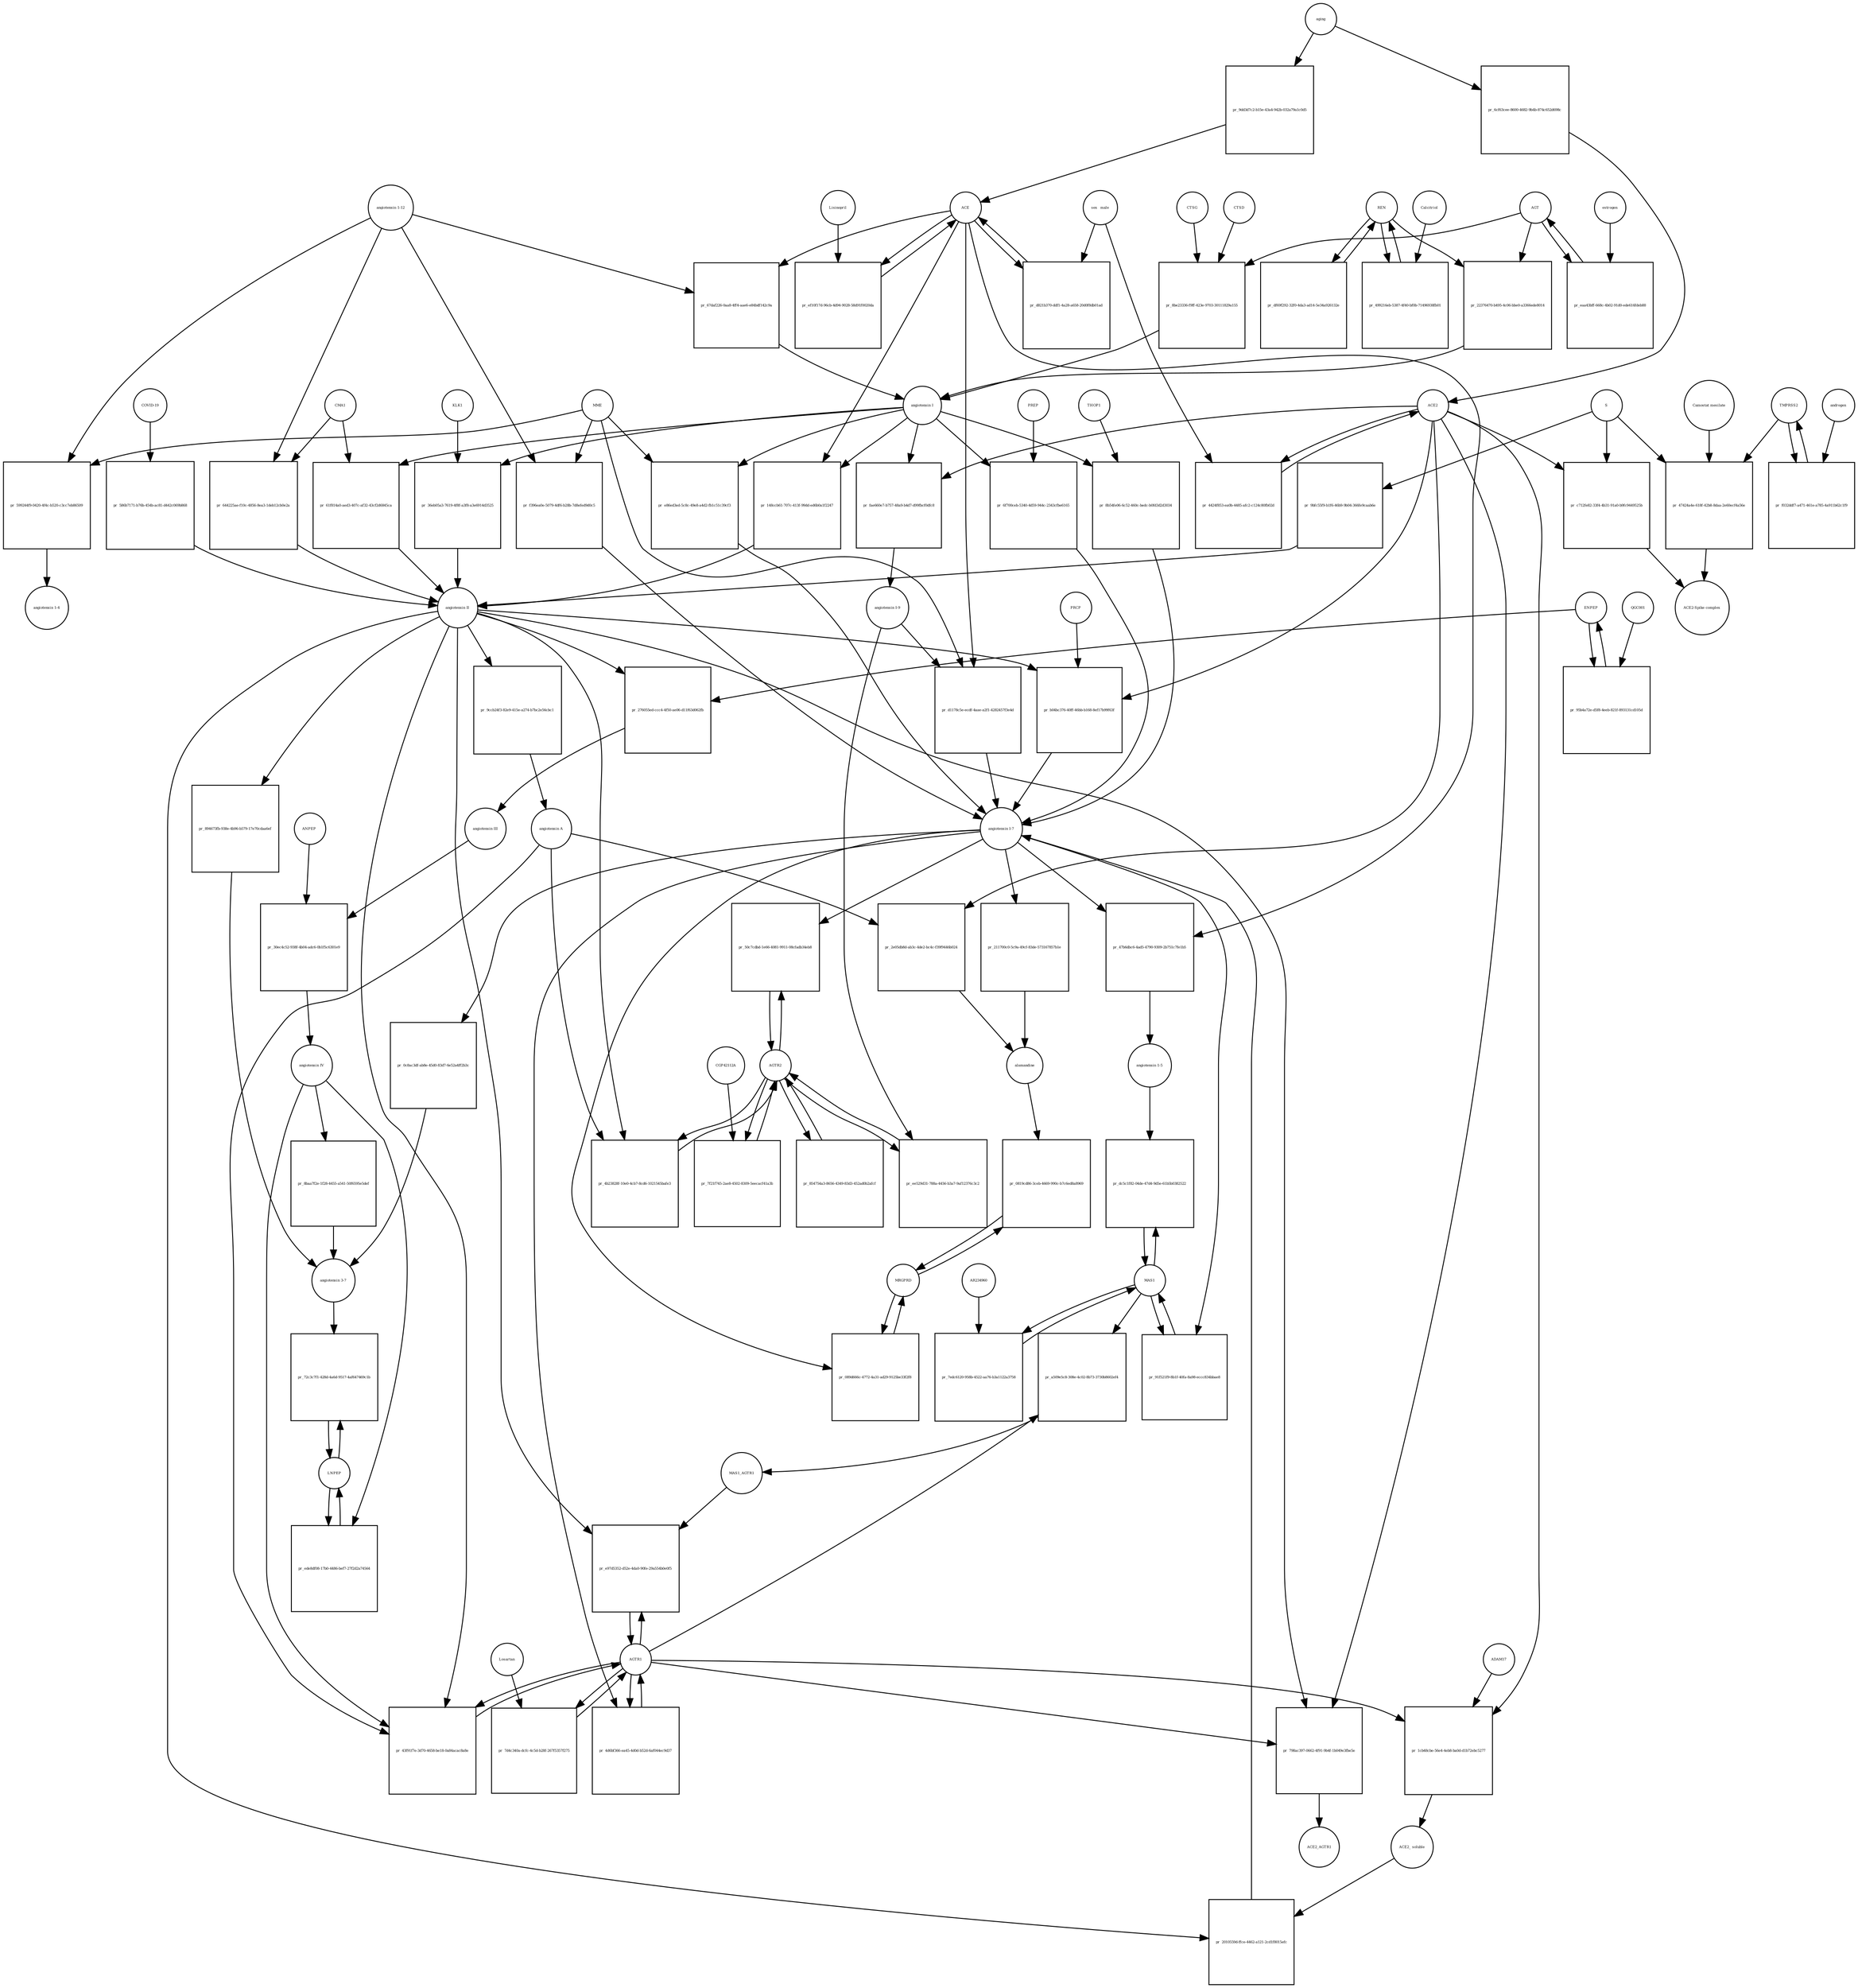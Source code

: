 strict digraph  {
"angiotensin I" [annotation="urn_miriam_obo.chebi_CHEBI%3A2718", bipartite=0, cls="simple chemical", fontsize=4, label="angiotensin I", shape=circle];
"pr_148ccb61-707c-413f-99dd-ed6b0a1f2247" [annotation="", bipartite=1, cls=process, fontsize=4, label="pr_148ccb61-707c-413f-99dd-ed6b0a1f2247", shape=square];
"angiotensin II" [annotation="urn_miriam_obo.chebi_CHEBI%3A2718", bipartite=0, cls="simple chemical", fontsize=4, label="angiotensin II", shape=circle];
ACE [annotation="urn_miriam_hgnc_HGNC%3A2707", bipartite=0, cls=macromolecule, fontsize=4, label=ACE, shape=circle];
"pr_fae660e7-b757-48a9-b4d7-d99fbcf0dfc8" [annotation="", bipartite=1, cls=process, fontsize=4, label="pr_fae660e7-b757-48a9-b4d7-d99fbcf0dfc8", shape=square];
"angiotensin I-9" [annotation="urn_miriam_obo.chebi_CHEBI%3A80128", bipartite=0, cls="simple chemical", fontsize=4, label="angiotensin I-9", shape=circle];
ACE2 [annotation="urn_miriam_hgnc_HGNC%3A13557", bipartite=0, cls=macromolecule, fontsize=4, label=ACE2, shape=circle];
"pr_d1178c5e-ecdf-4aae-a2f1-4282457f3e4d" [annotation="", bipartite=1, cls=process, fontsize=4, label="pr_d1178c5e-ecdf-4aae-a2f1-4282457f3e4d", shape=square];
"angiotensin I-7" [annotation="urn_miriam_obo.chebi_CHEBI%3A55438", bipartite=0, cls="simple chemical", fontsize=4, label="angiotensin I-7", shape=circle];
MME [annotation="urn_miriam_hgnc_HGNC%3A7154", bipartite=0, cls=macromolecule, fontsize=4, label=MME, shape=circle];
"pr_b04bc376-40ff-46bb-b168-8ef17b99f63f" [annotation="", bipartite=1, cls=process, fontsize=4, label="pr_b04bc376-40ff-46bb-b168-8ef17b99f63f", shape=square];
PRCP [annotation="urn_miriam_hgnc_HGNC%3A9344", bipartite=0, cls=macromolecule, fontsize=4, label=PRCP, shape=circle];
"pr_47b6dbc6-4ad5-4790-9309-2b751c7fe1b5" [annotation="", bipartite=1, cls=process, fontsize=4, label="pr_47b6dbc6-4ad5-4790-9309-2b751c7fe1b5", shape=square];
"angiotensin 1-5" [annotation="urn_miriam_obo.chebi_CHEBI%3A80129", bipartite=0, cls="simple chemical", fontsize=4, label="angiotensin 1-5", shape=circle];
REN [annotation="urn_miriam_hgnc_HGNC%3A9958", bipartite=0, cls=macromolecule, fontsize=4, label=REN, shape=circle];
"pr_499216eb-5387-4f40-bf0b-71496938fb01" [annotation="", bipartite=1, cls="omitted process", fontsize=4, label="pr_499216eb-5387-4f40-bf0b-71496938fb01", shape=square];
Calcitriol [annotation="urn_miriam_obo.chebi_CHEBI%3A17823", bipartite=0, cls="simple chemical", fontsize=4, label=Calcitriol, shape=circle];
AGT [annotation="urn_miriam_hgnc_HGNC%3A333", bipartite=0, cls=macromolecule, fontsize=4, label=AGT, shape=circle];
"pr_22376470-b495-4c06-bbe0-a3366ede8014" [annotation="", bipartite=1, cls=process, fontsize=4, label="pr_22376470-b495-4c06-bbe0-a3366ede8014", shape=square];
"pr_e86ed3ed-5c8c-49e8-a4d2-fb1c51c39cf3" [annotation="", bipartite=1, cls=process, fontsize=4, label="pr_e86ed3ed-5c8c-49e8-a4d2-fb1c51c39cf3", shape=square];
MAS1 [annotation="urn_miriam_hgnc_HGNC%3A6899", bipartite=0, cls=macromolecule, fontsize=4, label=MAS1, shape=circle];
"pr_dc5c1f82-04de-47d4-9d5e-61b5b0382522" [annotation="", bipartite=1, cls=process, fontsize=4, label="pr_dc5c1f82-04de-47d4-9d5e-61b5b0382522", shape=square];
"pr_211700c0-5c9a-49cf-83de-573167857b1e" [annotation="", bipartite=1, cls=process, fontsize=4, label="pr_211700c0-5c9a-49cf-83de-573167857b1e", shape=square];
alamandine [annotation="", bipartite=0, cls="simple chemical", fontsize=4, label=alamandine, shape=circle];
"pr_9ccb24f3-82e9-415e-a274-b7bc2e56cbc1" [annotation="", bipartite=1, cls=process, fontsize=4, label="pr_9ccb24f3-82e9-415e-a274-b7bc2e56cbc1", shape=square];
"angiotensin A" [annotation="urn_miriam_kegg.compound_C20970", bipartite=0, cls="simple chemical", fontsize=4, label="angiotensin A", shape=circle];
"pr_2e05db8d-ab3c-4de2-bc4c-f39f9446b024" [annotation="", bipartite=1, cls=process, fontsize=4, label="pr_2e05db8d-ab3c-4de2-bc4c-f39f9446b024", shape=square];
"pr_276055ed-ccc4-4f50-ae06-d11f63d062fb" [annotation="", bipartite=1, cls=process, fontsize=4, label="pr_276055ed-ccc4-4f50-ae06-d11f63d062fb", shape=square];
"angiotensin III" [annotation="urn_miriam_obo.chebi_CHEBI%3A89666", bipartite=0, cls="simple chemical", fontsize=4, label="angiotensin III", shape=circle];
ENPEP [annotation="", bipartite=0, cls=macromolecule, fontsize=4, label=ENPEP, shape=circle];
"pr_30ec4c52-938f-4b04-adc6-0b1f5c6301e9" [annotation="", bipartite=1, cls=process, fontsize=4, label="pr_30ec4c52-938f-4b04-adc6-0b1f5c6301e9", shape=square];
"angiotensin IV" [annotation="urn_miriam_pubmed_32333398|urn_miriam_obo.chebi_CHEBI%3A80127", bipartite=0, cls="simple chemical", fontsize=4, label="angiotensin IV", shape=circle];
"ANPEP " [annotation="urn_miriam_hgnc_HGNC%3A500", bipartite=0, cls=macromolecule, fontsize=4, label="ANPEP ", shape=circle];
AGTR2 [annotation="urn_miriam_hgnc_HGNC%3A338", bipartite=0, cls=macromolecule, fontsize=4, label=AGTR2, shape=circle];
"pr_7f21f745-2ae8-4502-8309-5eecacf41a3b" [annotation="", bipartite=1, cls=process, fontsize=4, label="pr_7f21f745-2ae8-4502-8309-5eecacf41a3b", shape=square];
CGP42112A [annotation="urn_miriam_obo.chebi_CHEBI%3A147302", bipartite=0, cls="simple chemical", fontsize=4, label=CGP42112A, shape=circle];
"pr_df69f292-32f0-4da3-ad14-5e34a926132e" [annotation="", bipartite=1, cls=process, fontsize=4, label="pr_df69f292-32f0-4da3-ad14-5e34a926132e", shape=square];
"pr_1cb48cbe-56e4-4eb8-ba0d-d1b72ebc5277" [annotation="", bipartite=1, cls=process, fontsize=4, label="pr_1cb48cbe-56e4-4eb8-ba0d-d1b72ebc5277", shape=square];
"ACE2_ soluble" [annotation="urn_miriam_hgnc.symbol_ACE2", bipartite=0, cls=macromolecule, fontsize=4, label="ACE2_ soluble", shape=circle];
ADAM17 [annotation="urn_miriam_hgnc_HGNC%3A195", bipartite=0, cls=macromolecule, fontsize=4, label=ADAM17, shape=circle];
AGTR1 [annotation="urn_miriam_hgnc_HGNC%3A336", bipartite=0, cls=macromolecule, fontsize=4, label=AGTR1, shape=circle];
"pr_4b23828f-10e0-4cb7-8cd6-1021545bafe3" [annotation="", bipartite=1, cls=process, fontsize=4, label="pr_4b23828f-10e0-4cb7-8cd6-1021545bafe3", shape=square];
"pr_6cf63cee-8600-4682-9b4b-874c652d698c" [annotation="", bipartite=1, cls=process, fontsize=4, label="pr_6cf63cee-8600-4682-9b4b-874c652d698c", shape=square];
aging [annotation="urn_miriam_obo.go_GO%3A0007568", bipartite=0, cls=phenotype, fontsize=4, label=aging, shape=circle];
MRGPRD [annotation="urn_miriam_hgnc_HGNC%3A29626", bipartite=0, cls=macromolecule, fontsize=4, label=MRGPRD, shape=circle];
"pr_0819cd86-3ceb-4669-990c-b7c6ed8a8969" [annotation="", bipartite=1, cls=process, fontsize=4, label="pr_0819cd86-3ceb-4669-990c-b7c6ed8a8969", shape=square];
"pr_2010559d-ffce-4462-a121-2cd1f8015efc" [annotation="", bipartite=1, cls=process, fontsize=4, label="pr_2010559d-ffce-4462-a121-2cd1f8015efc", shape=square];
"pr_9dd3d7c2-b15e-43a4-942b-032a79a1c0d5" [annotation="", bipartite=1, cls=process, fontsize=4, label="pr_9dd3d7c2-b15e-43a4-942b-032a79a1c0d5", shape=square];
"pr_4424f853-ea0b-4485-afc2-c124c80fb02d" [annotation="", bipartite=1, cls=process, fontsize=4, label="pr_4424f853-ea0b-4485-afc2-c124c80fb02d", shape=square];
"sex_ male" [annotation=urn_miriam_mesh_D008297, bipartite=0, cls=phenotype, fontsize=4, label="sex_ male", shape=circle];
"pr_9bfc55f9-b1f6-46b9-9b04-366fe9caab6e" [annotation="", bipartite=1, cls=process, fontsize=4, label="pr_9bfc55f9-b1f6-46b9-9b04-366fe9caab6e", shape=square];
S [annotation="urn_miriam_uniprot_P0DTC2|urn_miriam_uniprot_P59594", bipartite=0, cls=macromolecule, fontsize=4, label=S, shape=circle];
"pr_d821b370-ddf1-4a28-a658-20d0f8db01ad" [annotation="", bipartite=1, cls=process, fontsize=4, label="pr_d821b370-ddf1-4a28-a658-20d0f8db01ad", shape=square];
"pr_43f91f7e-3d70-4658-be18-0a84acac8a8e" [annotation="", bipartite=1, cls=process, fontsize=4, label="pr_43f91f7e-3d70-4658-be18-0a84acac8a8e", shape=square];
"pr_798ac397-0662-4f91-9b4f-1b049e3fbe5e" [annotation="", bipartite=1, cls=process, fontsize=4, label="pr_798ac397-0662-4f91-9b4f-1b049e3fbe5e", shape=square];
ACE2_AGTR1 [annotation=urn_miriam_pubmed_25225202, bipartite=0, cls=complex, fontsize=4, label=ACE2_AGTR1, shape=circle];
"pr_c712fe82-33f4-4b31-91a0-b9fc9449525b" [annotation="", bipartite=1, cls=process, fontsize=4, label="pr_c712fe82-33f4-4b31-91a0-b9fc9449525b", shape=square];
"ACE2-Spike complex" [annotation=urn_miriam_pubmed_32275855, bipartite=0, cls=complex, fontsize=4, label="ACE2-Spike complex", shape=circle];
"pr_586b7171-b76b-454b-ac81-d442c069b868" [annotation="", bipartite=1, cls=process, fontsize=4, label="pr_586b7171-b76b-454b-ac81-d442c069b868", shape=square];
"COVID-19" [annotation="urn_miriam_taxonomy_2697049|urn_miriam_mesh_C000657245", bipartite=0, cls=phenotype, fontsize=4, label="COVID-19", shape=circle];
"angiotensin 1-12" [annotation=urn_miriam_pubmed_27465904, bipartite=0, cls="simple chemical", fontsize=4, label="angiotensin 1-12", shape=circle];
"pr_644225ae-f10c-4856-8ea3-1deb12cb0e2a" [annotation="", bipartite=1, cls=process, fontsize=4, label="pr_644225ae-f10c-4856-8ea3-1deb12cb0e2a", shape=square];
CMA1 [annotation="urn_miriam_hgnc_HGNC%3A2097", bipartite=0, cls=macromolecule, fontsize=4, label=CMA1, shape=circle];
TMPRSS2 [annotation="urn_miriam_hgnc_HGNC%3A11876", bipartite=0, cls=macromolecule, fontsize=4, label=TMPRSS2, shape=circle];
"pr_f032ddf7-a471-461e-a785-4a911b62c1f9" [annotation="", bipartite=1, cls="omitted process", fontsize=4, label="pr_f032ddf7-a471-461e-a785-4a911b62c1f9", shape=square];
androgen [annotation="urn_miriam_obo.chebi_CHEBI%3A50113", bipartite=0, cls="simple chemical", fontsize=4, label=androgen, shape=circle];
"pr_eaa43bff-668c-4b02-91d0-ede616fdeb88" [annotation="", bipartite=1, cls="omitted process", fontsize=4, label="pr_eaa43bff-668c-4b02-91d0-ede616fdeb88", shape=square];
estrogen [annotation="urn_miriam_obo.chebi_CHEBI%3A50114", bipartite=0, cls="simple chemical", fontsize=4, label=estrogen, shape=circle];
"pr_599244f9-0420-4f4c-b520-c3cc7eb86509" [annotation="", bipartite=1, cls=process, fontsize=4, label="pr_599244f9-0420-4f4c-b520-c3cc7eb86509", shape=square];
"angiotensin 1-4" [annotation=urn_miriam_pubmed_22490446, bipartite=0, cls="simple chemical", fontsize=4, label="angiotensin 1-4", shape=circle];
"pr_a509e5c8-308e-4c02-8b73-3730b8602ef4" [annotation="", bipartite=1, cls=process, fontsize=4, label="pr_a509e5c8-308e-4c02-8b73-3730b8602ef4", shape=square];
MAS1_AGTR1 [annotation=urn_miriam_pubmed_15809376, bipartite=0, cls=complex, fontsize=4, label=MAS1_AGTR1, shape=circle];
"pr_e97d5352-d52e-4da0-90fe-29a554b0e0f5" [annotation="", bipartite=1, cls=process, fontsize=4, label="pr_e97d5352-d52e-4da0-90fe-29a554b0e0f5", shape=square];
"pr_ef10f17d-96cb-4d94-9028-58d91f0020da" [annotation="", bipartite=1, cls=process, fontsize=4, label="pr_ef10f17d-96cb-4d94-9028-58d91f0020da", shape=square];
Lisinopril [annotation="urn_miriam_obo.chebi_CHEBI%3A43755", bipartite=0, cls="simple chemical", fontsize=4, label=Lisinopril, shape=circle];
"pr_67daf226-0aa8-4ff4-aae6-e84bdf142c9a" [annotation="", bipartite=1, cls=process, fontsize=4, label="pr_67daf226-0aa8-4ff4-aae6-e84bdf142c9a", shape=square];
LNPEP [annotation="urn_miriam_hgnc_HGNC%3A6656", bipartite=0, cls=macromolecule, fontsize=4, label=LNPEP, shape=circle];
"pr_ede8df08-17b0-4486-bef7-27f2d2a74564" [annotation="", bipartite=1, cls=process, fontsize=4, label="pr_ede8df08-17b0-4486-bef7-27f2d2a74564", shape=square];
"pr_f396ea0e-5079-4df6-b28b-7d8efed9d0c5" [annotation="", bipartite=1, cls=process, fontsize=4, label="pr_f396ea0e-5079-4df6-b28b-7d8efed9d0c5", shape=square];
"pr_7edc6120-958b-4522-aa76-b3a1122a3758" [annotation="", bipartite=1, cls=process, fontsize=4, label="pr_7edc6120-958b-4522-aa76-b3a1122a3758", shape=square];
AR234960 [annotation="urn_miriam_pubchem.compound_146025955", bipartite=0, cls="simple chemical", fontsize=4, label=AR234960, shape=circle];
"pr_95b4a72e-d5f8-4eeb-821f-893131cd105d" [annotation="", bipartite=1, cls=process, fontsize=4, label="pr_95b4a72e-d5f8-4eeb-821f-893131cd105d", shape=square];
QGC001 [annotation=urn_miriam_pubmed_24337978, bipartite=0, cls="simple chemical", fontsize=4, label=QGC001, shape=circle];
"pr_8be23336-f9ff-423e-9703-30111829a155" [annotation="", bipartite=1, cls=process, fontsize=4, label="pr_8be23336-f9ff-423e-9703-30111829a155", shape=square];
CTSD [annotation="urn_miriam_hgnc_HGNC%3A2529", bipartite=0, cls=macromolecule, fontsize=4, label=CTSD, shape=circle];
CTSG [annotation="urn_miriam_hgnc_HGNC%3A2532", bipartite=0, cls=macromolecule, fontsize=4, label=CTSG, shape=circle];
"pr_61f814a0-aed3-407c-af32-43cf2d6845ca" [annotation="", bipartite=1, cls=process, fontsize=4, label="pr_61f814a0-aed3-407c-af32-43cf2d6845ca", shape=square];
"pr_36eb05a3-7619-4f8f-a3f8-a3e6914d3525" [annotation="", bipartite=1, cls=process, fontsize=4, label="pr_36eb05a3-7619-4f8f-a3f8-a3e6914d3525", shape=square];
KLK1 [annotation="urn_miriam_hgnc_HGNC%3A6357|urn_miriam_pubmed_6555043", bipartite=0, cls=macromolecule, fontsize=4, label=KLK1, shape=circle];
"pr_8b54fe06-6c52-460c-bedc-b0fd3d2d3034" [annotation="", bipartite=1, cls=process, fontsize=4, label="pr_8b54fe06-6c52-460c-bedc-b0fd3d2d3034", shape=square];
THOP1 [annotation="urn_miriam_hgnc_HGNC%3A11793", bipartite=0, cls=macromolecule, fontsize=4, label=THOP1, shape=circle];
"pr_6f700ceb-5340-4d59-944c-2343cfbe6165" [annotation="", bipartite=1, cls=process, fontsize=4, label="pr_6f700ceb-5340-4d59-944c-2343cfbe6165", shape=square];
PREP [annotation="urn_miriam_hgnc_HGNC%3A9358", bipartite=0, cls=macromolecule, fontsize=4, label=PREP, shape=circle];
"pr_7d4c340a-dcfc-4c5d-b28f-267f5357f275" [annotation="", bipartite=1, cls=process, fontsize=4, label="pr_7d4c340a-dcfc-4c5d-b28f-267f5357f275", shape=square];
Losartan [annotation="urn_miriam_obo.chebi_CHEBI%3A6541", bipartite=0, cls="simple chemical", fontsize=4, label=Losartan, shape=circle];
"pr_4d6bf366-ea45-4d0d-b52d-6af044ec9d37" [annotation="", bipartite=1, cls=process, fontsize=4, label="pr_4d6bf366-ea45-4d0d-b52d-6af044ec9d37", shape=square];
"pr_854754a3-8656-4349-83d3-452ad0b2afcf" [annotation="", bipartite=1, cls=process, fontsize=4, label="pr_854754a3-8656-4349-83d3-452ad0b2afcf", shape=square];
"pr_50c7cdbd-1e66-4081-9911-08cfadb34eb8" [annotation="", bipartite=1, cls=process, fontsize=4, label="pr_50c7cdbd-1e66-4081-9911-08cfadb34eb8", shape=square];
"pr_ee529d31-788a-4456-b3a7-9af12376c3c2" [annotation="", bipartite=1, cls=process, fontsize=4, label="pr_ee529d31-788a-4456-b3a7-9af12376c3c2", shape=square];
"pr_91f521f9-8b1f-40fa-8a98-eccc834bbae8" [annotation="", bipartite=1, cls=process, fontsize=4, label="pr_91f521f9-8b1f-40fa-8a98-eccc834bbae8", shape=square];
"pr_089d666c-4772-4a31-ad29-9125be33f2f8" [annotation="", bipartite=1, cls=process, fontsize=4, label="pr_089d666c-4772-4a31-ad29-9125be33f2f8", shape=square];
"pr_0c8ac3df-ab8e-45d0-83d7-6e52a4ff2b3c" [annotation="", bipartite=1, cls=process, fontsize=4, label="pr_0c8ac3df-ab8e-45d0-83d7-6e52a4ff2b3c", shape=square];
"angiotensin 3-7" [annotation=urn_miriam_pubmed_30934934, bipartite=0, cls="simple chemical", fontsize=4, label="angiotensin 3-7", shape=circle];
"pr_894673fb-938e-4b96-b579-17e70cdaa6ef" [annotation="", bipartite=1, cls=process, fontsize=4, label="pr_894673fb-938e-4b96-b579-17e70cdaa6ef", shape=square];
"pr_8baa7f2e-1f28-4455-a541-50f6595e5def" [annotation="", bipartite=1, cls=process, fontsize=4, label="pr_8baa7f2e-1f28-4455-a541-50f6595e5def", shape=square];
"pr_47424a4e-618f-42b8-8daa-2e60ecf4a56e" [annotation="", bipartite=1, cls="omitted process", fontsize=4, label="pr_47424a4e-618f-42b8-8daa-2e60ecf4a56e", shape=square];
"Camostat mesilate" [annotation="urn_miriam_obo.chebi_CHEBI%3A135632", bipartite=0, cls="simple chemical", fontsize=4, label="Camostat mesilate", shape=circle];
"pr_72c3c7f1-428d-4a6d-9517-4af647469c1b" [annotation="", bipartite=1, cls=process, fontsize=4, label="pr_72c3c7f1-428d-4a6d-9517-4af647469c1b", shape=square];
"angiotensin I" -> "pr_148ccb61-707c-413f-99dd-ed6b0a1f2247"  [annotation="", interaction_type=consumption];
"angiotensin I" -> "pr_fae660e7-b757-48a9-b4d7-d99fbcf0dfc8"  [annotation="", interaction_type=consumption];
"angiotensin I" -> "pr_e86ed3ed-5c8c-49e8-a4d2-fb1c51c39cf3"  [annotation="", interaction_type=consumption];
"angiotensin I" -> "pr_61f814a0-aed3-407c-af32-43cf2d6845ca"  [annotation="", interaction_type=consumption];
"angiotensin I" -> "pr_36eb05a3-7619-4f8f-a3f8-a3e6914d3525"  [annotation="", interaction_type=consumption];
"angiotensin I" -> "pr_8b54fe06-6c52-460c-bedc-b0fd3d2d3034"  [annotation="", interaction_type=consumption];
"angiotensin I" -> "pr_6f700ceb-5340-4d59-944c-2343cfbe6165"  [annotation="", interaction_type=consumption];
"pr_148ccb61-707c-413f-99dd-ed6b0a1f2247" -> "angiotensin II"  [annotation="", interaction_type=production];
"angiotensin II" -> "pr_b04bc376-40ff-46bb-b168-8ef17b99f63f"  [annotation="", interaction_type=consumption];
"angiotensin II" -> "pr_9ccb24f3-82e9-415e-a274-b7bc2e56cbc1"  [annotation="", interaction_type=consumption];
"angiotensin II" -> "pr_276055ed-ccc4-4f50-ae06-d11f63d062fb"  [annotation="", interaction_type=consumption];
"angiotensin II" -> "pr_4b23828f-10e0-4cb7-8cd6-1021545bafe3"  [annotation="urn_miriam_pubmed_17630322|urn_miriam_taxonomy_9606|urn_miriam_pubmed_17138938", interaction_type=stimulation];
"angiotensin II" -> "pr_2010559d-ffce-4462-a121-2cd1f8015efc"  [annotation="", interaction_type=consumption];
"angiotensin II" -> "pr_43f91f7e-3d70-4658-be18-0a84acac8a8e"  [annotation="urn_miriam_pubmed_17630322|urn_miriam_taxonomy_40674|urn_miriam_pubmed_26497614|urn_miriam_pubmed_32333398|urn_miriam_pubmed_17138938", interaction_type=stimulation];
"angiotensin II" -> "pr_798ac397-0662-4f91-9b4f-1b049e3fbe5e"  [annotation="urn_miriam_pubmed_25225202|urn_miriam_taxonomy_40674", interaction_type=inhibition];
"angiotensin II" -> "pr_e97d5352-d52e-4da0-90fe-29a554b0e0f5"  [annotation="urn_miriam_pubmed_15809376|urn_miriam_taxonomy_40674", interaction_type=stimulation];
"angiotensin II" -> "pr_894673fb-938e-4b96-b579-17e70cdaa6ef"  [annotation="", interaction_type=consumption];
ACE -> "pr_148ccb61-707c-413f-99dd-ed6b0a1f2247"  [annotation="urn_miriam_taxonomy_9606|urn_miriam_pubmed_190881|urn_miriam_pubmed_10969042", interaction_type=catalysis];
ACE -> "pr_d1178c5e-ecdf-4aae-a2f1-4282457f3e4d"  [annotation="urn_miriam_pubmed_15283675|urn_miriam_taxonomy_9606", interaction_type=catalysis];
ACE -> "pr_47b6dbc6-4ad5-4790-9309-2b751c7fe1b5"  [annotation="urn_miriam_pubmed_10969042|urn_miriam_taxonomy_9606", interaction_type=catalysis];
ACE -> "pr_d821b370-ddf1-4a28-a658-20d0f8db01ad"  [annotation="", interaction_type=consumption];
ACE -> "pr_ef10f17d-96cb-4d94-9028-58d91f0020da"  [annotation="", interaction_type=consumption];
ACE -> "pr_67daf226-0aa8-4ff4-aae6-e84bdf142c9a"  [annotation="urn_miriam_pubmed_22490446|urn_miriam_taxonomy_10116", interaction_type=catalysis];
"pr_fae660e7-b757-48a9-b4d7-d99fbcf0dfc8" -> "angiotensin I-9"  [annotation="", interaction_type=production];
"angiotensin I-9" -> "pr_d1178c5e-ecdf-4aae-a2f1-4282457f3e4d"  [annotation="", interaction_type=consumption];
"angiotensin I-9" -> "pr_ee529d31-788a-4456-b3a7-9af12376c3c2"  [annotation="urn_miriam_pubmed_30048754|urn_miriam_taxonomy_10116", interaction_type=stimulation];
ACE2 -> "pr_fae660e7-b757-48a9-b4d7-d99fbcf0dfc8"  [annotation="urn_miriam_pubmed_10969042|urn_miriam_taxonomy_9606", interaction_type=catalysis];
ACE2 -> "pr_b04bc376-40ff-46bb-b168-8ef17b99f63f"  [annotation="urn_miriam_taxonomy_10090|urn_miriam_pubmed_23392115", interaction_type=catalysis];
ACE2 -> "pr_2e05db8d-ab3c-4de2-bc4c-f39f9446b024"  [annotation="urn_miriam_pubmed_23446738|urn_miriam_taxonomy_9606", interaction_type=catalysis];
ACE2 -> "pr_1cb48cbe-56e4-4eb8-ba0d-d1b72ebc5277"  [annotation="", interaction_type=consumption];
ACE2 -> "pr_4424f853-ea0b-4485-afc2-c124c80fb02d"  [annotation="", interaction_type=consumption];
ACE2 -> "pr_798ac397-0662-4f91-9b4f-1b049e3fbe5e"  [annotation="", interaction_type=consumption];
ACE2 -> "pr_c712fe82-33f4-4b31-91a0-b9fc9449525b"  [annotation="", interaction_type=consumption];
"pr_d1178c5e-ecdf-4aae-a2f1-4282457f3e4d" -> "angiotensin I-7"  [annotation="", interaction_type=production];
"angiotensin I-7" -> "pr_47b6dbc6-4ad5-4790-9309-2b751c7fe1b5"  [annotation="", interaction_type=consumption];
"angiotensin I-7" -> "pr_211700c0-5c9a-49cf-83de-573167857b1e"  [annotation="", interaction_type=consumption];
"angiotensin I-7" -> "pr_4d6bf366-ea45-4d0d-b52d-6af044ec9d37"  [annotation="urn_miriam_pubmed_29928987|urn_miriam_taxonomy_9606", interaction_type=inhibition];
"angiotensin I-7" -> "pr_50c7cdbd-1e66-4081-9911-08cfadb34eb8"  [annotation="urn_miriam_pubmed_15767466|urn_miriam_taxonomy_10116", interaction_type=stimulation];
"angiotensin I-7" -> "pr_91f521f9-8b1f-40fa-8a98-eccc834bbae8"  [annotation="urn_miriam_pubmed_27217404|urn_miriam_taxonomy_9606", interaction_type=stimulation];
"angiotensin I-7" -> "pr_089d666c-4772-4a31-ad29-9125be33f2f8"  [annotation="urn_miriam_pubmed_27217404|urn_miriam_taxonomy_9606", interaction_type=stimulation];
"angiotensin I-7" -> "pr_0c8ac3df-ab8e-45d0-83d7-6e52a4ff2b3c"  [annotation="", interaction_type=consumption];
MME -> "pr_d1178c5e-ecdf-4aae-a2f1-4282457f3e4d"  [annotation="urn_miriam_pubmed_15283675|urn_miriam_taxonomy_9606", interaction_type=catalysis];
MME -> "pr_e86ed3ed-5c8c-49e8-a4d2-fb1c51c39cf3"  [annotation="urn_miriam_taxonomy_9606|urn_miriam_pubmed_15283675", interaction_type=catalysis];
MME -> "pr_599244f9-0420-4f4c-b520-c3cc7eb86509"  [annotation="urn_miriam_pubmed_22490446|urn_miriam_taxonomy_10116", interaction_type=catalysis];
MME -> "pr_f396ea0e-5079-4df6-b28b-7d8efed9d0c5"  [annotation="urn_miriam_pubmed_22490446|urn_miriam_taxonomy_10116", interaction_type=catalysis];
"pr_b04bc376-40ff-46bb-b168-8ef17b99f63f" -> "angiotensin I-7"  [annotation="", interaction_type=production];
PRCP -> "pr_b04bc376-40ff-46bb-b168-8ef17b99f63f"  [annotation="urn_miriam_taxonomy_10090|urn_miriam_pubmed_23392115", interaction_type=catalysis];
"pr_47b6dbc6-4ad5-4790-9309-2b751c7fe1b5" -> "angiotensin 1-5"  [annotation="", interaction_type=production];
"angiotensin 1-5" -> "pr_dc5c1f82-04de-47d4-9d5e-61b5b0382522"  [annotation="urn_miriam_pubmed_27660028|urn_miriam_taxonomy_10116|urn_miriam_taxonomy_9606|urn_miriam_pubmed_27217404", interaction_type=stimulation];
REN -> "pr_499216eb-5387-4f40-bf0b-71496938fb01"  [annotation="", interaction_type=consumption];
REN -> "pr_22376470-b495-4c06-bbe0-a3366ede8014"  [annotation="urn_miriam_pubmed_10585461|urn_miriam_pubmed_30934934|urn_miriam_pubmed_6172448|urn_miriam_taxonomy_9606", interaction_type=catalysis];
REN -> "pr_df69f292-32f0-4da3-ad14-5e34a926132e"  [annotation="", interaction_type=consumption];
"pr_499216eb-5387-4f40-bf0b-71496938fb01" -> REN  [annotation="", interaction_type=production];
Calcitriol -> "pr_499216eb-5387-4f40-bf0b-71496938fb01"  [annotation="", interaction_type=inhibition];
AGT -> "pr_22376470-b495-4c06-bbe0-a3366ede8014"  [annotation="", interaction_type=consumption];
AGT -> "pr_eaa43bff-668c-4b02-91d0-ede616fdeb88"  [annotation="", interaction_type=consumption];
AGT -> "pr_8be23336-f9ff-423e-9703-30111829a155"  [annotation="", interaction_type=consumption];
"pr_22376470-b495-4c06-bbe0-a3366ede8014" -> "angiotensin I"  [annotation="", interaction_type=production];
"pr_e86ed3ed-5c8c-49e8-a4d2-fb1c51c39cf3" -> "angiotensin I-7"  [annotation="", interaction_type=production];
MAS1 -> "pr_dc5c1f82-04de-47d4-9d5e-61b5b0382522"  [annotation="", interaction_type=consumption];
MAS1 -> "pr_a509e5c8-308e-4c02-8b73-3730b8602ef4"  [annotation="", interaction_type=consumption];
MAS1 -> "pr_7edc6120-958b-4522-aa76-b3a1122a3758"  [annotation="", interaction_type=consumption];
MAS1 -> "pr_91f521f9-8b1f-40fa-8a98-eccc834bbae8"  [annotation="", interaction_type=consumption];
"pr_dc5c1f82-04de-47d4-9d5e-61b5b0382522" -> MAS1  [annotation="", interaction_type=production];
"pr_211700c0-5c9a-49cf-83de-573167857b1e" -> alamandine  [annotation="", interaction_type=production];
alamandine -> "pr_0819cd86-3ceb-4669-990c-b7c6ed8a8969"  [annotation="urn_miriam_pubmed_23446738|urn_miriam_taxonomy_9606", interaction_type=stimulation];
"pr_9ccb24f3-82e9-415e-a274-b7bc2e56cbc1" -> "angiotensin A"  [annotation="", interaction_type=production];
"angiotensin A" -> "pr_2e05db8d-ab3c-4de2-bc4c-f39f9446b024"  [annotation="", interaction_type=consumption];
"angiotensin A" -> "pr_4b23828f-10e0-4cb7-8cd6-1021545bafe3"  [annotation="urn_miriam_pubmed_17630322|urn_miriam_taxonomy_9606|urn_miriam_pubmed_17138938", interaction_type=stimulation];
"angiotensin A" -> "pr_43f91f7e-3d70-4658-be18-0a84acac8a8e"  [annotation="urn_miriam_pubmed_17630322|urn_miriam_taxonomy_40674|urn_miriam_pubmed_26497614|urn_miriam_pubmed_32333398|urn_miriam_pubmed_17138938", interaction_type=stimulation];
"pr_2e05db8d-ab3c-4de2-bc4c-f39f9446b024" -> alamandine  [annotation="", interaction_type=production];
"pr_276055ed-ccc4-4f50-ae06-d11f63d062fb" -> "angiotensin III"  [annotation="", interaction_type=production];
"angiotensin III" -> "pr_30ec4c52-938f-4b04-adc6-0b1f5c6301e9"  [annotation="", interaction_type=consumption];
ENPEP -> "pr_276055ed-ccc4-4f50-ae06-d11f63d062fb"  [annotation="urn_miriam_pubmed_8876246|urn_miriam_taxonomy_10090", interaction_type=catalysis];
ENPEP -> "pr_95b4a72e-d5f8-4eeb-821f-893131cd105d"  [annotation="", interaction_type=consumption];
"pr_30ec4c52-938f-4b04-adc6-0b1f5c6301e9" -> "angiotensin IV"  [annotation="", interaction_type=production];
"angiotensin IV" -> "pr_43f91f7e-3d70-4658-be18-0a84acac8a8e"  [annotation="urn_miriam_pubmed_17630322|urn_miriam_taxonomy_40674|urn_miriam_pubmed_26497614|urn_miriam_pubmed_32333398|urn_miriam_pubmed_17138938", interaction_type=stimulation];
"angiotensin IV" -> "pr_ede8df08-17b0-4486-bef7-27f2d2a74564"  [annotation="urn_miriam_pubmed_11707427|urn_miriam_taxonomy_10090", interaction_type=stimulation];
"angiotensin IV" -> "pr_8baa7f2e-1f28-4455-a541-50f6595e5def"  [annotation="", interaction_type=consumption];
"ANPEP " -> "pr_30ec4c52-938f-4b04-adc6-0b1f5c6301e9"  [annotation="urn_miriam_pubmed_8876246|urn_miriam_taxonomy_10090", interaction_type=catalysis];
AGTR2 -> "pr_7f21f745-2ae8-4502-8309-5eecacf41a3b"  [annotation="", interaction_type=consumption];
AGTR2 -> "pr_4b23828f-10e0-4cb7-8cd6-1021545bafe3"  [annotation="", interaction_type=consumption];
AGTR2 -> "pr_854754a3-8656-4349-83d3-452ad0b2afcf"  [annotation="", interaction_type=consumption];
AGTR2 -> "pr_50c7cdbd-1e66-4081-9911-08cfadb34eb8"  [annotation="", interaction_type=consumption];
AGTR2 -> "pr_ee529d31-788a-4456-b3a7-9af12376c3c2"  [annotation="", interaction_type=consumption];
"pr_7f21f745-2ae8-4502-8309-5eecacf41a3b" -> AGTR2  [annotation="", interaction_type=production];
CGP42112A -> "pr_7f21f745-2ae8-4502-8309-5eecacf41a3b"  [annotation=urn_miriam_pubmed_25014541, interaction_type=stimulation];
"pr_df69f292-32f0-4da3-ad14-5e34a926132e" -> REN  [annotation="", interaction_type=production];
"pr_1cb48cbe-56e4-4eb8-ba0d-d1b72ebc5277" -> "ACE2_ soluble"  [annotation="", interaction_type=production];
"ACE2_ soluble" -> "pr_2010559d-ffce-4462-a121-2cd1f8015efc"  [annotation="urn_miriam_pubmed_28512108|urn_miriam_taxonomy_9606", interaction_type=stimulation];
ADAM17 -> "pr_1cb48cbe-56e4-4eb8-ba0d-d1b72ebc5277"  [annotation="urn_miriam_pubmed_24227843|urn_miriam_taxonomy_9606|urn_miriam_pubmed_32333398|urn_miriam_pubmed_28512108", interaction_type=catalysis];
AGTR1 -> "pr_1cb48cbe-56e4-4eb8-ba0d-d1b72ebc5277"  [annotation="urn_miriam_pubmed_24227843|urn_miriam_taxonomy_9606|urn_miriam_pubmed_32333398|urn_miriam_pubmed_28512108", interaction_type=stimulation];
AGTR1 -> "pr_43f91f7e-3d70-4658-be18-0a84acac8a8e"  [annotation="", interaction_type=consumption];
AGTR1 -> "pr_798ac397-0662-4f91-9b4f-1b049e3fbe5e"  [annotation="", interaction_type=consumption];
AGTR1 -> "pr_a509e5c8-308e-4c02-8b73-3730b8602ef4"  [annotation="", interaction_type=consumption];
AGTR1 -> "pr_e97d5352-d52e-4da0-90fe-29a554b0e0f5"  [annotation="", interaction_type=consumption];
AGTR1 -> "pr_7d4c340a-dcfc-4c5d-b28f-267f5357f275"  [annotation="", interaction_type=consumption];
AGTR1 -> "pr_4d6bf366-ea45-4d0d-b52d-6af044ec9d37"  [annotation="", interaction_type=consumption];
"pr_4b23828f-10e0-4cb7-8cd6-1021545bafe3" -> AGTR2  [annotation="", interaction_type=production];
"pr_6cf63cee-8600-4682-9b4b-874c652d698c" -> ACE2  [annotation="", interaction_type=production];
aging -> "pr_6cf63cee-8600-4682-9b4b-874c652d698c"  [annotation="urn_miriam_pubmed_20689271|urn_miriam_taxonomy_10116", interaction_type=inhibition];
aging -> "pr_9dd3d7c2-b15e-43a4-942b-032a79a1c0d5"  [annotation="urn_miriam_pubmed_20689271|urn_miriam_taxonomy_10116", interaction_type=stimulation];
MRGPRD -> "pr_0819cd86-3ceb-4669-990c-b7c6ed8a8969"  [annotation="", interaction_type=consumption];
MRGPRD -> "pr_089d666c-4772-4a31-ad29-9125be33f2f8"  [annotation="", interaction_type=consumption];
"pr_0819cd86-3ceb-4669-990c-b7c6ed8a8969" -> MRGPRD  [annotation="", interaction_type=production];
"pr_2010559d-ffce-4462-a121-2cd1f8015efc" -> "angiotensin I-7"  [annotation="", interaction_type=production];
"pr_9dd3d7c2-b15e-43a4-942b-032a79a1c0d5" -> ACE  [annotation="", interaction_type=production];
"pr_4424f853-ea0b-4485-afc2-c124c80fb02d" -> ACE2  [annotation="", interaction_type=production];
"sex_ male" -> "pr_4424f853-ea0b-4485-afc2-c124c80fb02d"  [annotation="urn_miriam_pubmed_26171856|urn_miriam_taxonomy_10116", interaction_type=stimulation];
"sex_ male" -> "pr_d821b370-ddf1-4a28-a658-20d0f8db01ad"  [annotation="urn_miriam_pubmed_26171856|urn_miriam_taxonomy_10116", interaction_type=stimulation];
"pr_9bfc55f9-b1f6-46b9-9b04-366fe9caab6e" -> "angiotensin II"  [annotation="", interaction_type=production];
S -> "pr_9bfc55f9-b1f6-46b9-9b04-366fe9caab6e"  [annotation="urn_miriam_pubmed_16007097|urn_miriam_taxonomy_10090", interaction_type=stimulation];
S -> "pr_c712fe82-33f4-4b31-91a0-b9fc9449525b"  [annotation="", interaction_type=consumption];
S -> "pr_47424a4e-618f-42b8-8daa-2e60ecf4a56e"  [annotation="", interaction_type=consumption];
"pr_d821b370-ddf1-4a28-a658-20d0f8db01ad" -> ACE  [annotation="", interaction_type=production];
"pr_43f91f7e-3d70-4658-be18-0a84acac8a8e" -> AGTR1  [annotation="", interaction_type=production];
"pr_798ac397-0662-4f91-9b4f-1b049e3fbe5e" -> ACE2_AGTR1  [annotation="", interaction_type=production];
"pr_c712fe82-33f4-4b31-91a0-b9fc9449525b" -> "ACE2-Spike complex"  [annotation="", interaction_type=production];
"pr_586b7171-b76b-454b-ac81-d442c069b868" -> "angiotensin II"  [annotation="", interaction_type=production];
"COVID-19" -> "pr_586b7171-b76b-454b-ac81-d442c069b868"  [annotation="urn_miriam_pubmed_32048163|urn_miriam_taxonomy_9606", interaction_type=stimulation];
"angiotensin 1-12" -> "pr_644225ae-f10c-4856-8ea3-1deb12cb0e2a"  [annotation="", interaction_type=consumption];
"angiotensin 1-12" -> "pr_599244f9-0420-4f4c-b520-c3cc7eb86509"  [annotation="", interaction_type=consumption];
"angiotensin 1-12" -> "pr_67daf226-0aa8-4ff4-aae6-e84bdf142c9a"  [annotation="", interaction_type=consumption];
"angiotensin 1-12" -> "pr_f396ea0e-5079-4df6-b28b-7d8efed9d0c5"  [annotation="", interaction_type=consumption];
"pr_644225ae-f10c-4856-8ea3-1deb12cb0e2a" -> "angiotensin II"  [annotation="", interaction_type=production];
CMA1 -> "pr_644225ae-f10c-4856-8ea3-1deb12cb0e2a"  [annotation="urn_miriam_pubmed_22180785|urn_miriam_taxonomy_9606", interaction_type=catalysis];
CMA1 -> "pr_61f814a0-aed3-407c-af32-43cf2d6845ca"  [annotation="urn_miriam_pubmed_2266130|urn_miriam_taxonomy_9606", interaction_type=catalysis];
TMPRSS2 -> "pr_f032ddf7-a471-461e-a785-4a911b62c1f9"  [annotation="", interaction_type=consumption];
TMPRSS2 -> "pr_47424a4e-618f-42b8-8daa-2e60ecf4a56e"  [annotation="urn_miriam_pubmed_32142651|urn_miriam_taxonomy_9606", interaction_type=stimulation];
"pr_f032ddf7-a471-461e-a785-4a911b62c1f9" -> TMPRSS2  [annotation="", interaction_type=production];
androgen -> "pr_f032ddf7-a471-461e-a785-4a911b62c1f9"  [annotation="urn_miriam_pubmed_10485450|urn_miriam_taxonomy_9606", interaction_type=stimulation];
"pr_eaa43bff-668c-4b02-91d0-ede616fdeb88" -> AGT  [annotation="", interaction_type=production];
estrogen -> "pr_eaa43bff-668c-4b02-91d0-ede616fdeb88"  [annotation=urn_miriam_pubmed_30934934, interaction_type=stimulation];
"pr_599244f9-0420-4f4c-b520-c3cc7eb86509" -> "angiotensin 1-4"  [annotation="", interaction_type=production];
"pr_a509e5c8-308e-4c02-8b73-3730b8602ef4" -> MAS1_AGTR1  [annotation="", interaction_type=production];
MAS1_AGTR1 -> "pr_e97d5352-d52e-4da0-90fe-29a554b0e0f5"  [annotation="urn_miriam_pubmed_15809376|urn_miriam_taxonomy_40674", interaction_type=inhibition];
"pr_e97d5352-d52e-4da0-90fe-29a554b0e0f5" -> AGTR1  [annotation="", interaction_type=production];
"pr_ef10f17d-96cb-4d94-9028-58d91f0020da" -> ACE  [annotation="", interaction_type=production];
Lisinopril -> "pr_ef10f17d-96cb-4d94-9028-58d91f0020da"  [annotation=urn_miriam_pubmed_2550696, interaction_type=inhibition];
"pr_67daf226-0aa8-4ff4-aae6-e84bdf142c9a" -> "angiotensin I"  [annotation="", interaction_type=production];
LNPEP -> "pr_ede8df08-17b0-4486-bef7-27f2d2a74564"  [annotation="", interaction_type=consumption];
LNPEP -> "pr_72c3c7f1-428d-4a6d-9517-4af647469c1b"  [annotation="", interaction_type=consumption];
"pr_ede8df08-17b0-4486-bef7-27f2d2a74564" -> LNPEP  [annotation="", interaction_type=production];
"pr_f396ea0e-5079-4df6-b28b-7d8efed9d0c5" -> "angiotensin I-7"  [annotation="", interaction_type=production];
"pr_7edc6120-958b-4522-aa76-b3a1122a3758" -> MAS1  [annotation="", interaction_type=production];
AR234960 -> "pr_7edc6120-958b-4522-aa76-b3a1122a3758"  [annotation=urn_miriam_pubmed_29287092, interaction_type=stimulation];
"pr_95b4a72e-d5f8-4eeb-821f-893131cd105d" -> ENPEP  [annotation="", interaction_type=production];
QGC001 -> "pr_95b4a72e-d5f8-4eeb-821f-893131cd105d"  [annotation="", interaction_type=inhibition];
"pr_8be23336-f9ff-423e-9703-30111829a155" -> "angiotensin I"  [annotation="", interaction_type=production];
CTSD -> "pr_8be23336-f9ff-423e-9703-30111829a155"  [annotation="urn_miriam_pubmed_6172448|urn_miriam_taxonomy_9606", interaction_type=catalysis];
CTSG -> "pr_8be23336-f9ff-423e-9703-30111829a155"  [annotation="urn_miriam_pubmed_6172448|urn_miriam_taxonomy_9606", interaction_type=catalysis];
"pr_61f814a0-aed3-407c-af32-43cf2d6845ca" -> "angiotensin II"  [annotation="", interaction_type=production];
"pr_36eb05a3-7619-4f8f-a3f8-a3e6914d3525" -> "angiotensin II"  [annotation="", interaction_type=production];
KLK1 -> "pr_36eb05a3-7619-4f8f-a3f8-a3e6914d3525"  [annotation="urn_miriam_taxonomy_9823|urn_miriam_pubmed_6555043", interaction_type=catalysis];
"pr_8b54fe06-6c52-460c-bedc-b0fd3d2d3034" -> "angiotensin I-7"  [annotation="", interaction_type=production];
THOP1 -> "pr_8b54fe06-6c52-460c-bedc-b0fd3d2d3034"  [annotation="urn_miriam_pubmed_24041943|urn_miriam_taxonomy_10116", interaction_type=catalysis];
"pr_6f700ceb-5340-4d59-944c-2343cfbe6165" -> "angiotensin I-7"  [annotation="", interaction_type=production];
PREP -> "pr_6f700ceb-5340-4d59-944c-2343cfbe6165"  [annotation="urn_miriam_pubmed_23463883|urn_miriam_taxonomy_40674", interaction_type=catalysis];
"pr_7d4c340a-dcfc-4c5d-b28f-267f5357f275" -> AGTR1  [annotation="", interaction_type=production];
Losartan -> "pr_7d4c340a-dcfc-4c5d-b28f-267f5357f275"  [annotation="urn_miriam_pubmed_24530803|urn_miriam_taxonomy_8355", interaction_type=inhibition];
"pr_4d6bf366-ea45-4d0d-b52d-6af044ec9d37" -> AGTR1  [annotation="", interaction_type=production];
"pr_854754a3-8656-4349-83d3-452ad0b2afcf" -> AGTR2  [annotation="", interaction_type=production];
"pr_50c7cdbd-1e66-4081-9911-08cfadb34eb8" -> AGTR2  [annotation="", interaction_type=production];
"pr_ee529d31-788a-4456-b3a7-9af12376c3c2" -> AGTR2  [annotation="", interaction_type=production];
"pr_91f521f9-8b1f-40fa-8a98-eccc834bbae8" -> MAS1  [annotation="", interaction_type=production];
"pr_089d666c-4772-4a31-ad29-9125be33f2f8" -> MRGPRD  [annotation="", interaction_type=production];
"pr_0c8ac3df-ab8e-45d0-83d7-6e52a4ff2b3c" -> "angiotensin 3-7"  [annotation="", interaction_type=production];
"angiotensin 3-7" -> "pr_72c3c7f1-428d-4a6d-9517-4af647469c1b"  [annotation=urn_miriam_pubmed_30934934, interaction_type=stimulation];
"pr_894673fb-938e-4b96-b579-17e70cdaa6ef" -> "angiotensin 3-7"  [annotation="", interaction_type=production];
"pr_8baa7f2e-1f28-4455-a541-50f6595e5def" -> "angiotensin 3-7"  [annotation="", interaction_type=production];
"pr_47424a4e-618f-42b8-8daa-2e60ecf4a56e" -> "ACE2-Spike complex"  [annotation="", interaction_type=production];
"Camostat mesilate" -> "pr_47424a4e-618f-42b8-8daa-2e60ecf4a56e"  [annotation="urn_miriam_pubmed_32142651|urn_miriam_taxonomy_9606", interaction_type=inhibition];
"pr_72c3c7f1-428d-4a6d-9517-4af647469c1b" -> LNPEP  [annotation="", interaction_type=production];
}
